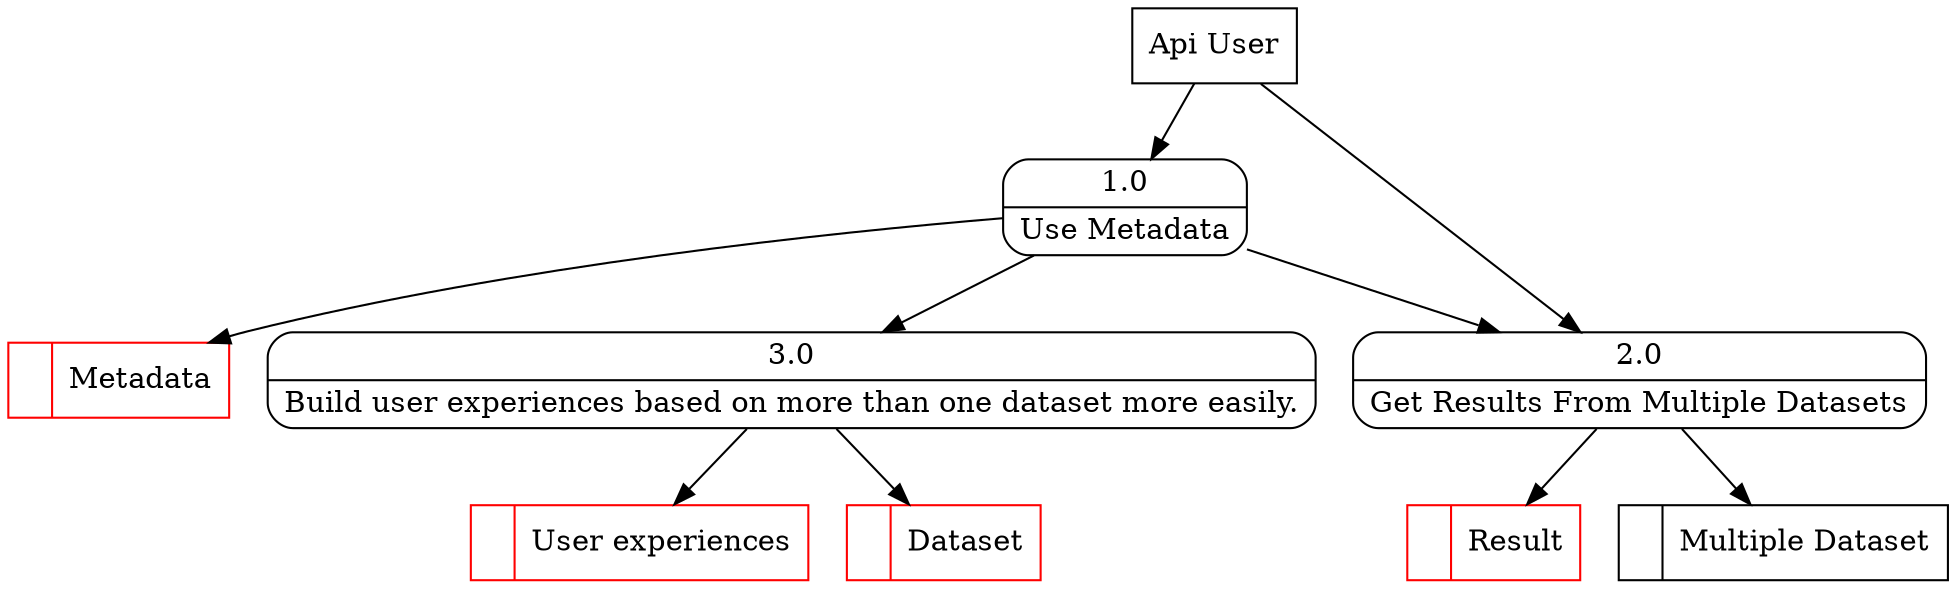 digraph dfd2{ 
node[shape=record]
200 [label="<f0>  |<f1> Result " color=red];
201 [label="<f0>  |<f1> Multiple Dataset " ];
202 [label="<f0>  |<f1> Metadata " color=red];
203 [label="Api User" shape=box];
204 [label="{<f0> 1.0|<f1> Use Metadata }" shape=Mrecord];
205 [label="{<f0> 2.0|<f1> Get Results From Multiple Datasets }" shape=Mrecord];
3 [label="{<f0> 3.0|<f1> Build user experiences based on more than one dataset more easily. }" shape=Mrecord];
204 -> 3
1001 [label="<f0>  |<f1> User experiences " color=red];
3 -> 1001
1003 [label="<f0>  |<f1> Dataset " color=red];
3 -> 1003
203 -> 204
203 -> 205
204 -> 205
204 -> 202
205 -> 200
205 -> 201
}